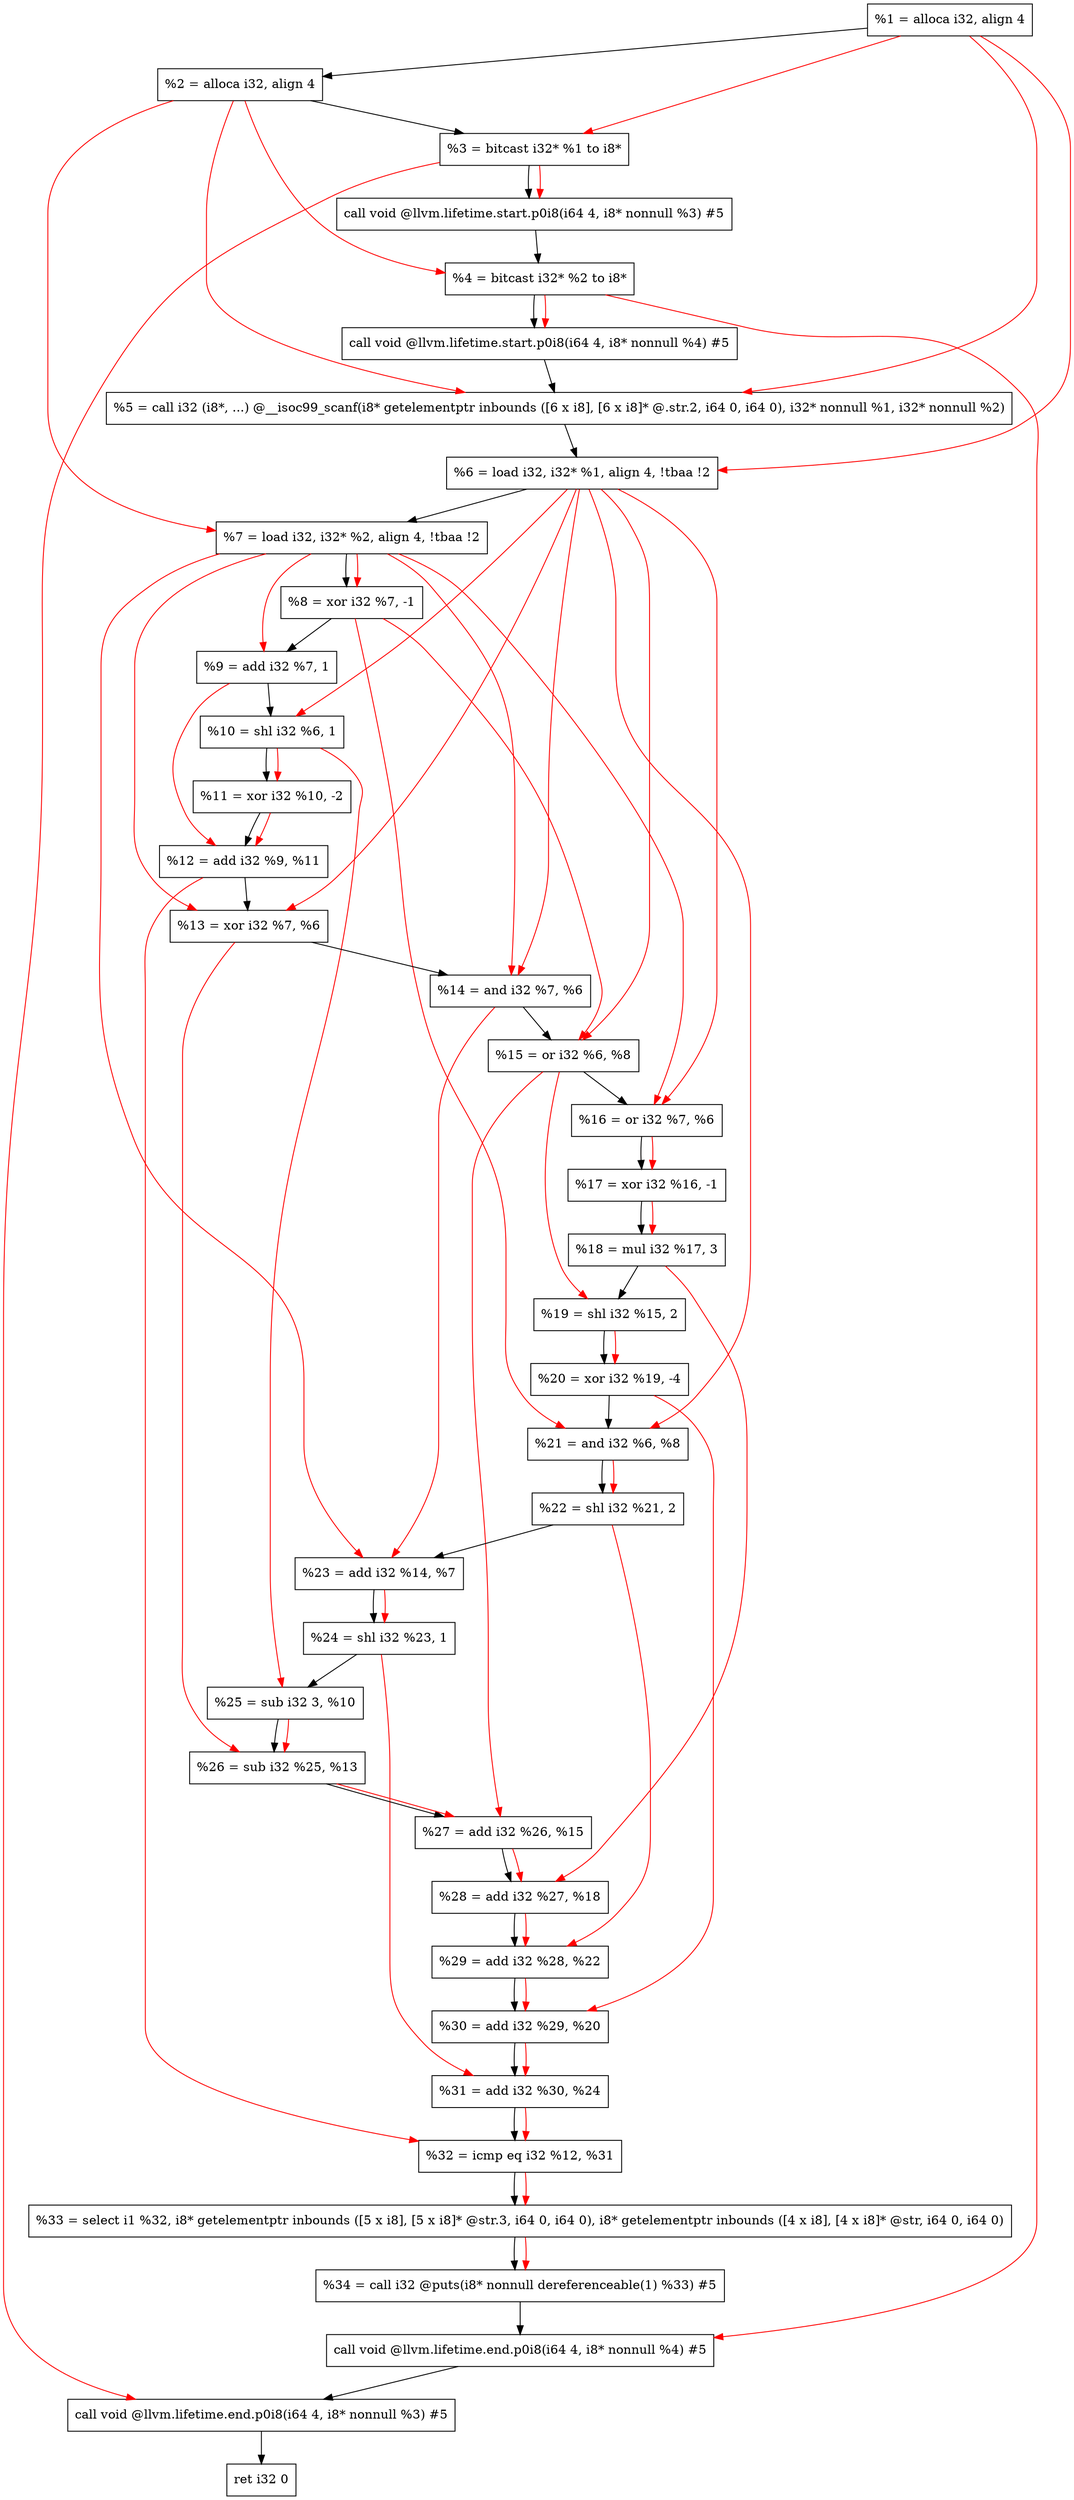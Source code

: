 digraph "DFG for'main' function" {
	Node0x1275e78[shape=record, label="  %1 = alloca i32, align 4"];
	Node0x1275ef8[shape=record, label="  %2 = alloca i32, align 4"];
	Node0x1275f88[shape=record, label="  %3 = bitcast i32* %1 to i8*"];
	Node0x12763e8[shape=record, label="  call void @llvm.lifetime.start.p0i8(i64 4, i8* nonnull %3) #5"];
	Node0x12764c8[shape=record, label="  %4 = bitcast i32* %2 to i8*"];
	Node0x12765e8[shape=record, label="  call void @llvm.lifetime.start.p0i8(i64 4, i8* nonnull %4) #5"];
	Node0x1276820[shape=record, label="  %5 = call i32 (i8*, ...) @__isoc99_scanf(i8* getelementptr inbounds ([6 x i8], [6 x i8]* @.str.2, i64 0, i64 0), i32* nonnull %1, i32* nonnull %2)"];
	Node0x12768d8[shape=record, label="  %6 = load i32, i32* %1, align 4, !tbaa !2"];
	Node0x1277848[shape=record, label="  %7 = load i32, i32* %2, align 4, !tbaa !2"];
	Node0x1277ed0[shape=record, label="  %8 = xor i32 %7, -1"];
	Node0x1277f40[shape=record, label="  %9 = add i32 %7, 1"];
	Node0x1277fb0[shape=record, label="  %10 = shl i32 %6, 1"];
	Node0x1278020[shape=record, label="  %11 = xor i32 %10, -2"];
	Node0x1278090[shape=record, label="  %12 = add i32 %9, %11"];
	Node0x1278100[shape=record, label="  %13 = xor i32 %7, %6"];
	Node0x1278170[shape=record, label="  %14 = and i32 %7, %6"];
	Node0x12781e0[shape=record, label="  %15 = or i32 %6, %8"];
	Node0x1278250[shape=record, label="  %16 = or i32 %7, %6"];
	Node0x12782c0[shape=record, label="  %17 = xor i32 %16, -1"];
	Node0x1278330[shape=record, label="  %18 = mul i32 %17, 3"];
	Node0x12783a0[shape=record, label="  %19 = shl i32 %15, 2"];
	Node0x1278410[shape=record, label="  %20 = xor i32 %19, -4"];
	Node0x1278480[shape=record, label="  %21 = and i32 %6, %8"];
	Node0x12784f0[shape=record, label="  %22 = shl i32 %21, 2"];
	Node0x1278560[shape=record, label="  %23 = add i32 %14, %7"];
	Node0x12785d0[shape=record, label="  %24 = shl i32 %23, 1"];
	Node0x1278640[shape=record, label="  %25 = sub i32 3, %10"];
	Node0x12786b0[shape=record, label="  %26 = sub i32 %25, %13"];
	Node0x1278720[shape=record, label="  %27 = add i32 %26, %15"];
	Node0x1278790[shape=record, label="  %28 = add i32 %27, %18"];
	Node0x1278800[shape=record, label="  %29 = add i32 %28, %22"];
	Node0x1278870[shape=record, label="  %30 = add i32 %29, %20"];
	Node0x12788e0[shape=record, label="  %31 = add i32 %30, %24"];
	Node0x1278950[shape=record, label="  %32 = icmp eq i32 %12, %31"];
	Node0x12169d8[shape=record, label="  %33 = select i1 %32, i8* getelementptr inbounds ([5 x i8], [5 x i8]* @str.3, i64 0, i64 0), i8* getelementptr inbounds ([4 x i8], [4 x i8]* @str, i64 0, i64 0)"];
	Node0x1278bf0[shape=record, label="  %34 = call i32 @puts(i8* nonnull dereferenceable(1) %33) #5"];
	Node0x1278e48[shape=record, label="  call void @llvm.lifetime.end.p0i8(i64 4, i8* nonnull %4) #5"];
	Node0x1278fa8[shape=record, label="  call void @llvm.lifetime.end.p0i8(i64 4, i8* nonnull %3) #5"];
	Node0x1279068[shape=record, label="  ret i32 0"];
	Node0x1275e78 -> Node0x1275ef8;
	Node0x1275ef8 -> Node0x1275f88;
	Node0x1275f88 -> Node0x12763e8;
	Node0x12763e8 -> Node0x12764c8;
	Node0x12764c8 -> Node0x12765e8;
	Node0x12765e8 -> Node0x1276820;
	Node0x1276820 -> Node0x12768d8;
	Node0x12768d8 -> Node0x1277848;
	Node0x1277848 -> Node0x1277ed0;
	Node0x1277ed0 -> Node0x1277f40;
	Node0x1277f40 -> Node0x1277fb0;
	Node0x1277fb0 -> Node0x1278020;
	Node0x1278020 -> Node0x1278090;
	Node0x1278090 -> Node0x1278100;
	Node0x1278100 -> Node0x1278170;
	Node0x1278170 -> Node0x12781e0;
	Node0x12781e0 -> Node0x1278250;
	Node0x1278250 -> Node0x12782c0;
	Node0x12782c0 -> Node0x1278330;
	Node0x1278330 -> Node0x12783a0;
	Node0x12783a0 -> Node0x1278410;
	Node0x1278410 -> Node0x1278480;
	Node0x1278480 -> Node0x12784f0;
	Node0x12784f0 -> Node0x1278560;
	Node0x1278560 -> Node0x12785d0;
	Node0x12785d0 -> Node0x1278640;
	Node0x1278640 -> Node0x12786b0;
	Node0x12786b0 -> Node0x1278720;
	Node0x1278720 -> Node0x1278790;
	Node0x1278790 -> Node0x1278800;
	Node0x1278800 -> Node0x1278870;
	Node0x1278870 -> Node0x12788e0;
	Node0x12788e0 -> Node0x1278950;
	Node0x1278950 -> Node0x12169d8;
	Node0x12169d8 -> Node0x1278bf0;
	Node0x1278bf0 -> Node0x1278e48;
	Node0x1278e48 -> Node0x1278fa8;
	Node0x1278fa8 -> Node0x1279068;
edge [color=red]
	Node0x1275e78 -> Node0x1275f88;
	Node0x1275f88 -> Node0x12763e8;
	Node0x1275ef8 -> Node0x12764c8;
	Node0x12764c8 -> Node0x12765e8;
	Node0x1275e78 -> Node0x1276820;
	Node0x1275ef8 -> Node0x1276820;
	Node0x1275e78 -> Node0x12768d8;
	Node0x1275ef8 -> Node0x1277848;
	Node0x1277848 -> Node0x1277ed0;
	Node0x1277848 -> Node0x1277f40;
	Node0x12768d8 -> Node0x1277fb0;
	Node0x1277fb0 -> Node0x1278020;
	Node0x1277f40 -> Node0x1278090;
	Node0x1278020 -> Node0x1278090;
	Node0x1277848 -> Node0x1278100;
	Node0x12768d8 -> Node0x1278100;
	Node0x1277848 -> Node0x1278170;
	Node0x12768d8 -> Node0x1278170;
	Node0x12768d8 -> Node0x12781e0;
	Node0x1277ed0 -> Node0x12781e0;
	Node0x1277848 -> Node0x1278250;
	Node0x12768d8 -> Node0x1278250;
	Node0x1278250 -> Node0x12782c0;
	Node0x12782c0 -> Node0x1278330;
	Node0x12781e0 -> Node0x12783a0;
	Node0x12783a0 -> Node0x1278410;
	Node0x12768d8 -> Node0x1278480;
	Node0x1277ed0 -> Node0x1278480;
	Node0x1278480 -> Node0x12784f0;
	Node0x1278170 -> Node0x1278560;
	Node0x1277848 -> Node0x1278560;
	Node0x1278560 -> Node0x12785d0;
	Node0x1277fb0 -> Node0x1278640;
	Node0x1278640 -> Node0x12786b0;
	Node0x1278100 -> Node0x12786b0;
	Node0x12786b0 -> Node0x1278720;
	Node0x12781e0 -> Node0x1278720;
	Node0x1278720 -> Node0x1278790;
	Node0x1278330 -> Node0x1278790;
	Node0x1278790 -> Node0x1278800;
	Node0x12784f0 -> Node0x1278800;
	Node0x1278800 -> Node0x1278870;
	Node0x1278410 -> Node0x1278870;
	Node0x1278870 -> Node0x12788e0;
	Node0x12785d0 -> Node0x12788e0;
	Node0x1278090 -> Node0x1278950;
	Node0x12788e0 -> Node0x1278950;
	Node0x1278950 -> Node0x12169d8;
	Node0x12169d8 -> Node0x1278bf0;
	Node0x12764c8 -> Node0x1278e48;
	Node0x1275f88 -> Node0x1278fa8;
}
